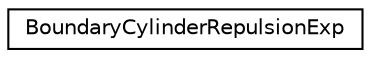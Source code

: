 digraph "Graphical Class Hierarchy"
{
 // INTERACTIVE_SVG=YES
  edge [fontname="Helvetica",fontsize="10",labelfontname="Helvetica",labelfontsize="10"];
  node [fontname="Helvetica",fontsize="10",shape=record];
  rankdir="LR";
  Node0 [label="BoundaryCylinderRepulsionExp",height=0.2,width=0.4,color="black", fillcolor="white", style="filled",URL="$classBoundaryCylinderRepulsionExp.html",tooltip="A exponential repulsive potential used by the BoundaryCylinderRepulsion template. ..."];
}
